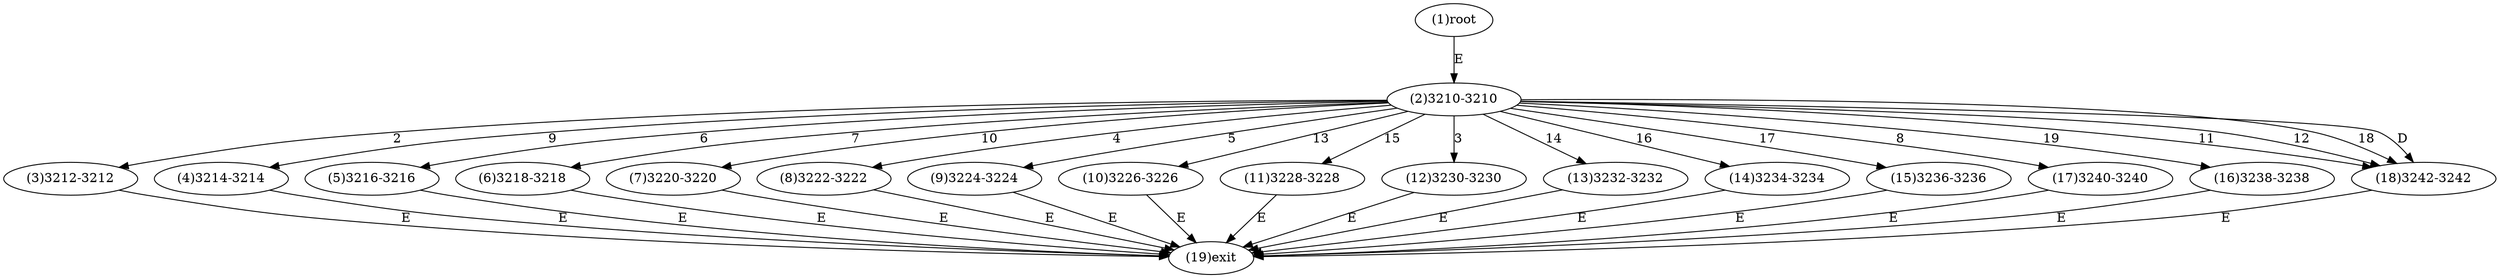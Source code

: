 digraph "" { 
1[ label="(1)root"];
2[ label="(2)3210-3210"];
3[ label="(3)3212-3212"];
4[ label="(4)3214-3214"];
5[ label="(5)3216-3216"];
6[ label="(6)3218-3218"];
7[ label="(7)3220-3220"];
8[ label="(8)3222-3222"];
9[ label="(9)3224-3224"];
10[ label="(10)3226-3226"];
11[ label="(11)3228-3228"];
12[ label="(12)3230-3230"];
13[ label="(13)3232-3232"];
14[ label="(14)3234-3234"];
15[ label="(15)3236-3236"];
17[ label="(17)3240-3240"];
16[ label="(16)3238-3238"];
19[ label="(19)exit"];
18[ label="(18)3242-3242"];
1->2[ label="E"];
2->3[ label="2"];
2->12[ label="3"];
2->8[ label="4"];
2->9[ label="5"];
2->5[ label="6"];
2->6[ label="7"];
2->17[ label="8"];
2->4[ label="9"];
2->7[ label="10"];
2->18[ label="11"];
2->18[ label="12"];
2->10[ label="13"];
2->13[ label="14"];
2->11[ label="15"];
2->14[ label="16"];
2->15[ label="17"];
2->18[ label="18"];
2->16[ label="19"];
2->18[ label="D"];
3->19[ label="E"];
4->19[ label="E"];
5->19[ label="E"];
6->19[ label="E"];
7->19[ label="E"];
8->19[ label="E"];
9->19[ label="E"];
10->19[ label="E"];
11->19[ label="E"];
12->19[ label="E"];
13->19[ label="E"];
14->19[ label="E"];
15->19[ label="E"];
16->19[ label="E"];
17->19[ label="E"];
18->19[ label="E"];
}